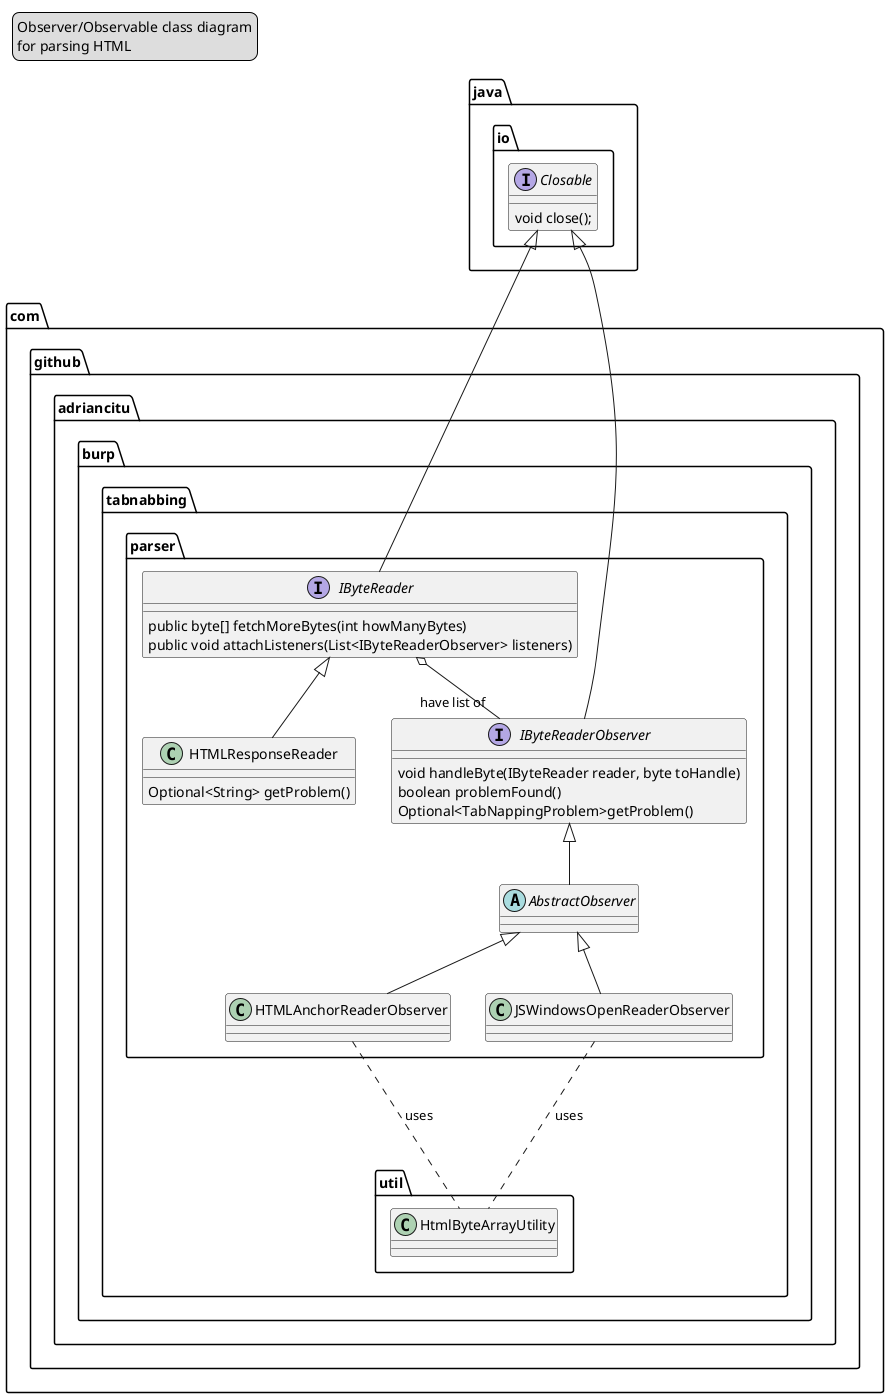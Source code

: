 @startuml
legend top left
Observer/Observable class diagram
for parsing HTML
end legend

package java.io {
interface Closable {
    void close();
}
}

package com.github.adriancitu.burp.tabnabbing.parser {
interface IByteReader {
   public byte[] fetchMoreBytes(int howManyBytes)
   public void attachListeners(List<IByteReaderObserver> listeners)
}

interface IByteReaderObserver {
    void handleByte(IByteReader reader, byte toHandle)
    boolean problemFound()
    Optional<TabNappingProblem>getProblem()
}

abstract class AbstractObserver
class HTMLResponseReader {
    Optional<String> getProblem()
}





Closable  <|-- IByteReader
Closable  <|-- IByteReaderObserver


IByteReaderObserver <|-- AbstractObserver

AbstractObserver <|-- HTMLAnchorReaderObserver
AbstractObserver <|-- JSWindowsOpenReaderObserver

}

package com.github.adriancitu.burp.tabnabbing.util {
    class HtmlByteArrayUtility


HTMLAnchorReaderObserver ... HtmlByteArrayUtility: uses
JSWindowsOpenReaderObserver ... HtmlByteArrayUtility: uses

IByteReader <|-- HTMLResponseReader

IByteReader o-- "have list of" IByteReaderObserver
}
@enduml